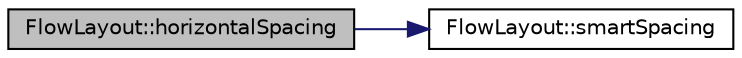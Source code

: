 digraph "FlowLayout::horizontalSpacing"
{
  edge [fontname="Helvetica",fontsize="10",labelfontname="Helvetica",labelfontsize="10"];
  node [fontname="Helvetica",fontsize="10",shape=record];
  rankdir="LR";
  Node28 [label="FlowLayout::horizontalSpacing",height=0.2,width=0.4,color="black", fillcolor="grey75", style="filled", fontcolor="black"];
  Node28 -> Node29 [color="midnightblue",fontsize="10",style="solid",fontname="Helvetica"];
  Node29 [label="FlowLayout::smartSpacing",height=0.2,width=0.4,color="black", fillcolor="white", style="filled",URL="$class_flow_layout.html#aa8c99ccccc834c47f125040205f1aac8",tooltip="[11] [12] "];
}

